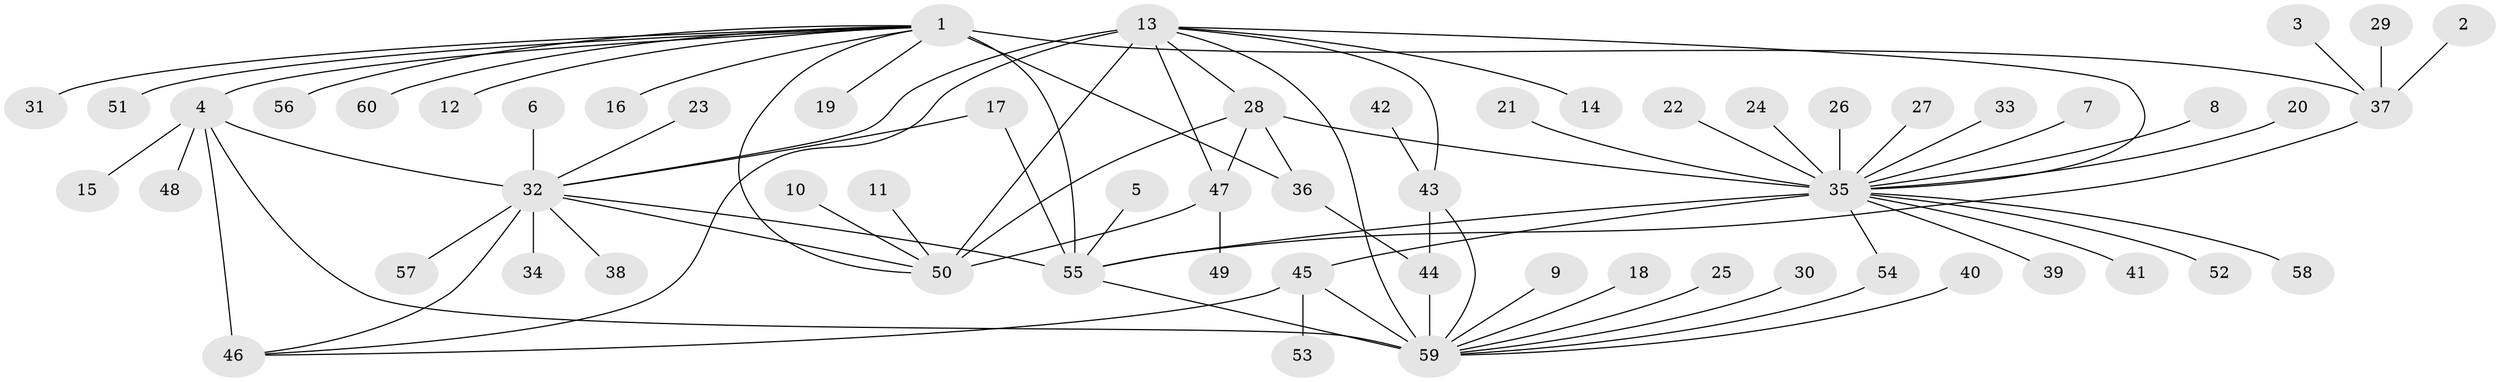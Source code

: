 // original degree distribution, {9: 0.05, 6: 0.05, 10: 0.025, 12: 0.008333333333333333, 8: 0.041666666666666664, 7: 0.016666666666666666, 14: 0.008333333333333333, 5: 0.03333333333333333, 15: 0.008333333333333333, 11: 0.016666666666666666, 3: 0.016666666666666666, 2: 0.13333333333333333, 1: 0.575, 4: 0.016666666666666666}
// Generated by graph-tools (version 1.1) at 2025/50/03/09/25 03:50:41]
// undirected, 60 vertices, 80 edges
graph export_dot {
graph [start="1"]
  node [color=gray90,style=filled];
  1;
  2;
  3;
  4;
  5;
  6;
  7;
  8;
  9;
  10;
  11;
  12;
  13;
  14;
  15;
  16;
  17;
  18;
  19;
  20;
  21;
  22;
  23;
  24;
  25;
  26;
  27;
  28;
  29;
  30;
  31;
  32;
  33;
  34;
  35;
  36;
  37;
  38;
  39;
  40;
  41;
  42;
  43;
  44;
  45;
  46;
  47;
  48;
  49;
  50;
  51;
  52;
  53;
  54;
  55;
  56;
  57;
  58;
  59;
  60;
  1 -- 4 [weight=1.0];
  1 -- 12 [weight=1.0];
  1 -- 16 [weight=1.0];
  1 -- 19 [weight=1.0];
  1 -- 31 [weight=1.0];
  1 -- 36 [weight=1.0];
  1 -- 37 [weight=4.0];
  1 -- 50 [weight=1.0];
  1 -- 51 [weight=1.0];
  1 -- 55 [weight=4.0];
  1 -- 56 [weight=1.0];
  1 -- 60 [weight=1.0];
  2 -- 37 [weight=1.0];
  3 -- 37 [weight=1.0];
  4 -- 15 [weight=1.0];
  4 -- 32 [weight=3.0];
  4 -- 46 [weight=6.0];
  4 -- 48 [weight=1.0];
  4 -- 59 [weight=1.0];
  5 -- 55 [weight=1.0];
  6 -- 32 [weight=1.0];
  7 -- 35 [weight=1.0];
  8 -- 35 [weight=1.0];
  9 -- 59 [weight=1.0];
  10 -- 50 [weight=1.0];
  11 -- 50 [weight=1.0];
  13 -- 14 [weight=1.0];
  13 -- 28 [weight=1.0];
  13 -- 32 [weight=1.0];
  13 -- 35 [weight=1.0];
  13 -- 43 [weight=1.0];
  13 -- 46 [weight=1.0];
  13 -- 47 [weight=1.0];
  13 -- 50 [weight=3.0];
  13 -- 59 [weight=1.0];
  17 -- 32 [weight=1.0];
  17 -- 55 [weight=1.0];
  18 -- 59 [weight=1.0];
  20 -- 35 [weight=1.0];
  21 -- 35 [weight=1.0];
  22 -- 35 [weight=1.0];
  23 -- 32 [weight=1.0];
  24 -- 35 [weight=1.0];
  25 -- 59 [weight=1.0];
  26 -- 35 [weight=1.0];
  27 -- 35 [weight=1.0];
  28 -- 35 [weight=1.0];
  28 -- 36 [weight=1.0];
  28 -- 47 [weight=1.0];
  28 -- 50 [weight=3.0];
  29 -- 37 [weight=1.0];
  30 -- 59 [weight=1.0];
  32 -- 34 [weight=1.0];
  32 -- 38 [weight=1.0];
  32 -- 46 [weight=2.0];
  32 -- 50 [weight=1.0];
  32 -- 55 [weight=1.0];
  32 -- 57 [weight=1.0];
  33 -- 35 [weight=1.0];
  35 -- 39 [weight=1.0];
  35 -- 41 [weight=1.0];
  35 -- 45 [weight=5.0];
  35 -- 52 [weight=1.0];
  35 -- 54 [weight=1.0];
  35 -- 55 [weight=2.0];
  35 -- 58 [weight=1.0];
  36 -- 44 [weight=1.0];
  37 -- 55 [weight=1.0];
  40 -- 59 [weight=1.0];
  42 -- 43 [weight=1.0];
  43 -- 44 [weight=3.0];
  43 -- 59 [weight=2.0];
  44 -- 59 [weight=6.0];
  45 -- 46 [weight=1.0];
  45 -- 53 [weight=1.0];
  45 -- 59 [weight=1.0];
  47 -- 49 [weight=1.0];
  47 -- 50 [weight=3.0];
  54 -- 59 [weight=1.0];
  55 -- 59 [weight=1.0];
}
